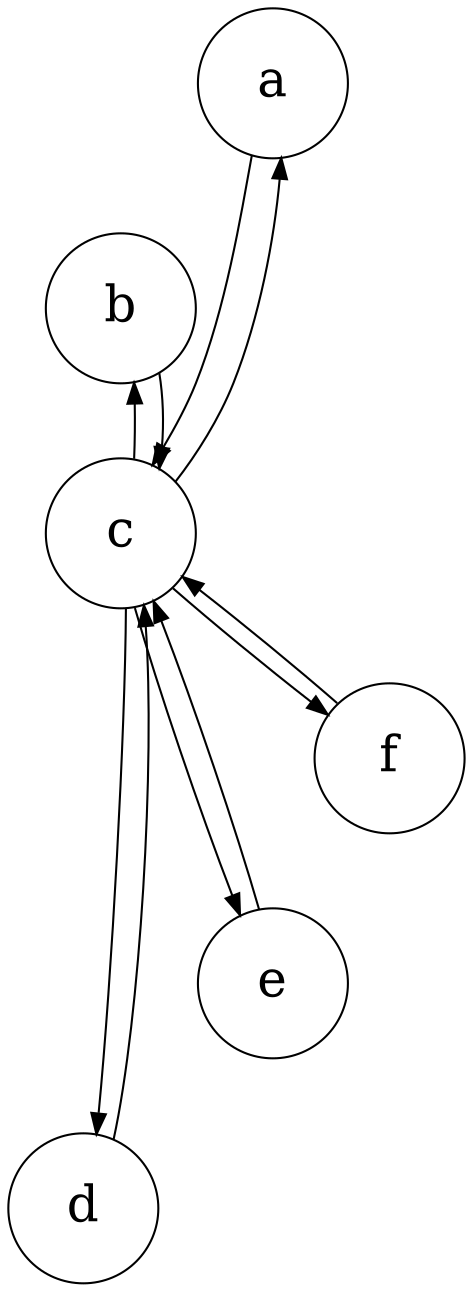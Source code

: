 digraph star {
  node [shape=circle, fixedsize=true, width=1.0, height=1.0, fontsize=24]
  a -> b -> c -> d -> e -> f -> a [style=invis]
  a -> f -> e -> d -> c -> b -> a [style=invis]
  c -> {d e f a b}
       {d e f a b} -> c
  //a -> {b c d e f}
  //{b c d e f} -> a
}
